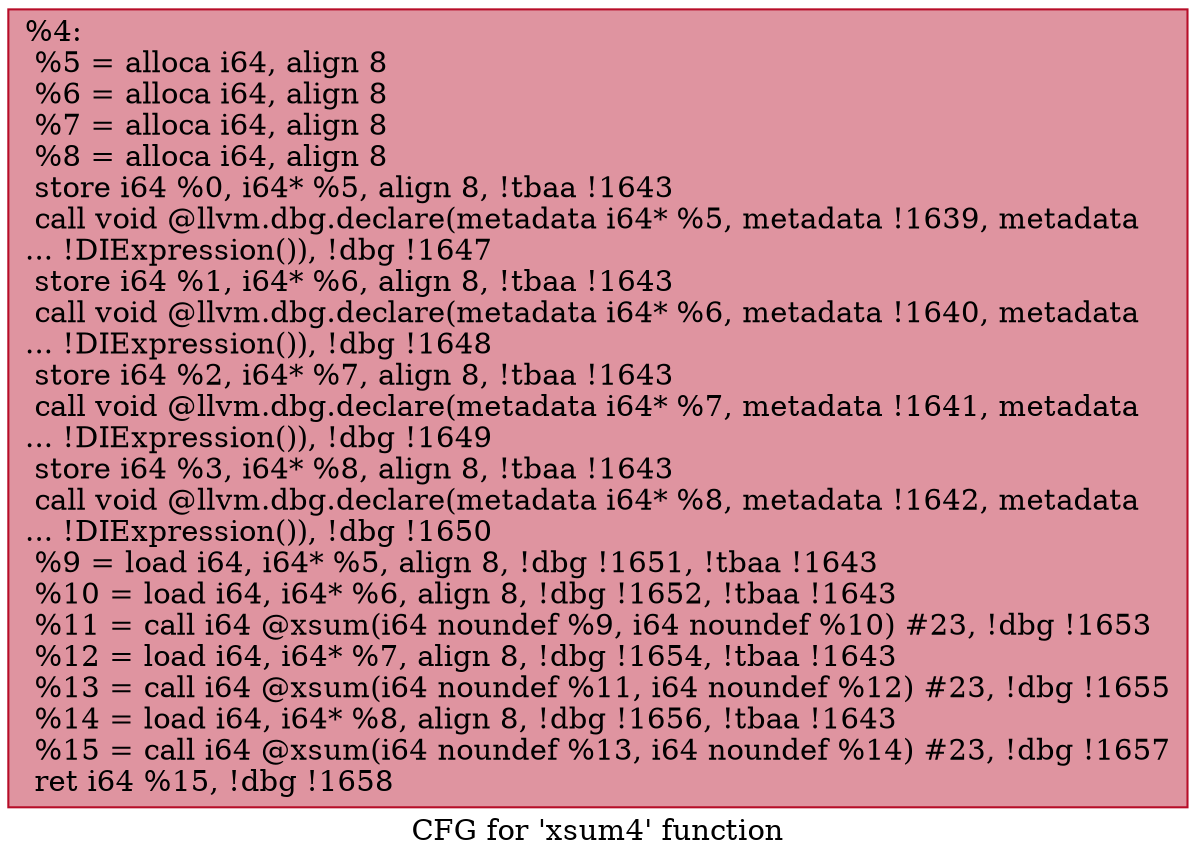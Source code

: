 digraph "CFG for 'xsum4' function" {
	label="CFG for 'xsum4' function";

	Node0x1ac34a0 [shape=record,color="#b70d28ff", style=filled, fillcolor="#b70d2870",label="{%4:\l  %5 = alloca i64, align 8\l  %6 = alloca i64, align 8\l  %7 = alloca i64, align 8\l  %8 = alloca i64, align 8\l  store i64 %0, i64* %5, align 8, !tbaa !1643\l  call void @llvm.dbg.declare(metadata i64* %5, metadata !1639, metadata\l... !DIExpression()), !dbg !1647\l  store i64 %1, i64* %6, align 8, !tbaa !1643\l  call void @llvm.dbg.declare(metadata i64* %6, metadata !1640, metadata\l... !DIExpression()), !dbg !1648\l  store i64 %2, i64* %7, align 8, !tbaa !1643\l  call void @llvm.dbg.declare(metadata i64* %7, metadata !1641, metadata\l... !DIExpression()), !dbg !1649\l  store i64 %3, i64* %8, align 8, !tbaa !1643\l  call void @llvm.dbg.declare(metadata i64* %8, metadata !1642, metadata\l... !DIExpression()), !dbg !1650\l  %9 = load i64, i64* %5, align 8, !dbg !1651, !tbaa !1643\l  %10 = load i64, i64* %6, align 8, !dbg !1652, !tbaa !1643\l  %11 = call i64 @xsum(i64 noundef %9, i64 noundef %10) #23, !dbg !1653\l  %12 = load i64, i64* %7, align 8, !dbg !1654, !tbaa !1643\l  %13 = call i64 @xsum(i64 noundef %11, i64 noundef %12) #23, !dbg !1655\l  %14 = load i64, i64* %8, align 8, !dbg !1656, !tbaa !1643\l  %15 = call i64 @xsum(i64 noundef %13, i64 noundef %14) #23, !dbg !1657\l  ret i64 %15, !dbg !1658\l}"];
}
